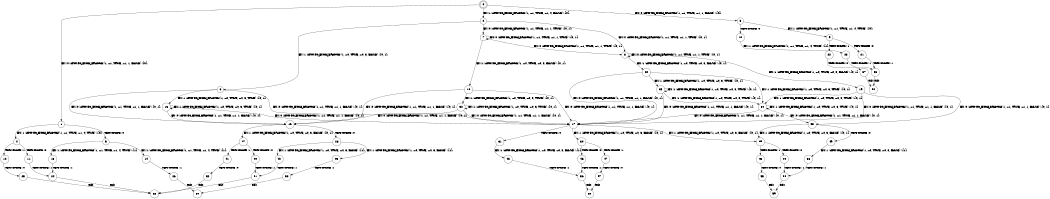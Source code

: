 digraph BCG {
size = "7, 10.5";
center = TRUE;
node [shape = circle];
0 [peripheries = 2];
0 -> 1 [label = "EX !0 !ATOMIC_EXCH_BRANCH (1, +1, TRUE, +1, 1, FALSE) !{0}"];
0 -> 2 [label = "EX !1 !ATOMIC_EXCH_BRANCH (1, +1, TRUE, +1, 4, FALSE) !{0}"];
0 -> 3 [label = "EX !0 !ATOMIC_EXCH_BRANCH (1, +1, TRUE, +1, 1, FALSE) !{0}"];
1 -> 4 [label = "EX !1 !ATOMIC_EXCH_BRANCH (1, +1, TRUE, +1, 4, TRUE) !{0}"];
1 -> 5 [label = "TERMINATE !0"];
2 -> 6 [label = "EX !1 !ATOMIC_EXCH_BRANCH (1, +0, TRUE, +0, 3, FALSE) !{0, 1}"];
2 -> 7 [label = "EX !0 !ATOMIC_EXCH_BRANCH (1, +1, TRUE, +1, 1, TRUE) !{0, 1}"];
2 -> 8 [label = "EX !0 !ATOMIC_EXCH_BRANCH (1, +1, TRUE, +1, 1, TRUE) !{0, 1}"];
3 -> 9 [label = "EX !1 !ATOMIC_EXCH_BRANCH (1, +1, TRUE, +1, 4, TRUE) !{0}"];
3 -> 10 [label = "TERMINATE !0"];
4 -> 11 [label = "TERMINATE !0"];
4 -> 12 [label = "TERMINATE !1"];
5 -> 13 [label = "EX !1 !ATOMIC_EXCH_BRANCH (1, +1, TRUE, +1, 4, TRUE) !{1}"];
5 -> 14 [label = "EX !1 !ATOMIC_EXCH_BRANCH (1, +1, TRUE, +1, 4, TRUE) !{1}"];
6 -> 15 [label = "EX !1 !ATOMIC_EXCH_BRANCH (1, +0, TRUE, +0, 3, TRUE) !{0, 1}"];
6 -> 16 [label = "EX !0 !ATOMIC_EXCH_BRANCH (1, +1, TRUE, +1, 1, FALSE) !{0, 1}"];
6 -> 17 [label = "EX !0 !ATOMIC_EXCH_BRANCH (1, +1, TRUE, +1, 1, FALSE) !{0, 1}"];
7 -> 7 [label = "EX !0 !ATOMIC_EXCH_BRANCH (1, +1, TRUE, +1, 1, TRUE) !{0, 1}"];
7 -> 18 [label = "EX !1 !ATOMIC_EXCH_BRANCH (1, +0, TRUE, +0, 3, FALSE) !{0, 1}"];
7 -> 8 [label = "EX !0 !ATOMIC_EXCH_BRANCH (1, +1, TRUE, +1, 1, TRUE) !{0, 1}"];
8 -> 19 [label = "EX !1 !ATOMIC_EXCH_BRANCH (1, +0, TRUE, +0, 3, FALSE) !{0, 1}"];
8 -> 8 [label = "EX !0 !ATOMIC_EXCH_BRANCH (1, +1, TRUE, +1, 1, TRUE) !{0, 1}"];
8 -> 20 [label = "EX !1 !ATOMIC_EXCH_BRANCH (1, +0, TRUE, +0, 3, FALSE) !{0, 1}"];
9 -> 21 [label = "TERMINATE !0"];
9 -> 22 [label = "TERMINATE !1"];
10 -> 23 [label = "EX !1 !ATOMIC_EXCH_BRANCH (1, +1, TRUE, +1, 4, TRUE) !{1}"];
11 -> 24 [label = "TERMINATE !1"];
12 -> 25 [label = "TERMINATE !0"];
13 -> 24 [label = "TERMINATE !1"];
14 -> 26 [label = "TERMINATE !1"];
15 -> 15 [label = "EX !1 !ATOMIC_EXCH_BRANCH (1, +0, TRUE, +0, 3, TRUE) !{0, 1}"];
15 -> 16 [label = "EX !0 !ATOMIC_EXCH_BRANCH (1, +1, TRUE, +1, 1, FALSE) !{0, 1}"];
15 -> 17 [label = "EX !0 !ATOMIC_EXCH_BRANCH (1, +1, TRUE, +1, 1, FALSE) !{0, 1}"];
16 -> 27 [label = "EX !1 !ATOMIC_EXCH_BRANCH (1, +0, TRUE, +0, 3, FALSE) !{0, 1}"];
16 -> 28 [label = "TERMINATE !0"];
17 -> 29 [label = "EX !1 !ATOMIC_EXCH_BRANCH (1, +0, TRUE, +0, 3, FALSE) !{0, 1}"];
17 -> 30 [label = "EX !1 !ATOMIC_EXCH_BRANCH (1, +0, TRUE, +0, 3, FALSE) !{0, 1}"];
17 -> 31 [label = "TERMINATE !0"];
18 -> 16 [label = "EX !0 !ATOMIC_EXCH_BRANCH (1, +1, TRUE, +1, 1, FALSE) !{0, 1}"];
18 -> 32 [label = "EX !1 !ATOMIC_EXCH_BRANCH (1, +0, TRUE, +0, 3, TRUE) !{0, 1}"];
18 -> 17 [label = "EX !0 !ATOMIC_EXCH_BRANCH (1, +1, TRUE, +1, 1, FALSE) !{0, 1}"];
19 -> 33 [label = "EX !0 !ATOMIC_EXCH_BRANCH (1, +1, TRUE, +1, 1, FALSE) !{0, 1}"];
19 -> 34 [label = "EX !1 !ATOMIC_EXCH_BRANCH (1, +0, TRUE, +0, 3, TRUE) !{0, 1}"];
19 -> 17 [label = "EX !0 !ATOMIC_EXCH_BRANCH (1, +1, TRUE, +1, 1, FALSE) !{0, 1}"];
20 -> 34 [label = "EX !1 !ATOMIC_EXCH_BRANCH (1, +0, TRUE, +0, 3, TRUE) !{0, 1}"];
20 -> 17 [label = "EX !0 !ATOMIC_EXCH_BRANCH (1, +1, TRUE, +1, 1, FALSE) !{0, 1}"];
20 -> 35 [label = "EX !1 !ATOMIC_EXCH_BRANCH (1, +0, TRUE, +0, 3, TRUE) !{0, 1}"];
21 -> 36 [label = "TERMINATE !1"];
22 -> 37 [label = "TERMINATE !0"];
23 -> 36 [label = "TERMINATE !1"];
24 -> 38 [label = "exit"];
25 -> 38 [label = "exit"];
26 -> 39 [label = "exit"];
27 -> 40 [label = "TERMINATE !0"];
27 -> 41 [label = "TERMINATE !1"];
28 -> 42 [label = "EX !1 !ATOMIC_EXCH_BRANCH (1, +0, TRUE, +0, 3, FALSE) !{1}"];
28 -> 43 [label = "EX !1 !ATOMIC_EXCH_BRANCH (1, +0, TRUE, +0, 3, FALSE) !{1}"];
29 -> 44 [label = "TERMINATE !0"];
29 -> 45 [label = "TERMINATE !1"];
30 -> 46 [label = "TERMINATE !0"];
30 -> 47 [label = "TERMINATE !1"];
31 -> 48 [label = "EX !1 !ATOMIC_EXCH_BRANCH (1, +0, TRUE, +0, 3, FALSE) !{1}"];
32 -> 16 [label = "EX !0 !ATOMIC_EXCH_BRANCH (1, +1, TRUE, +1, 1, FALSE) !{0, 1}"];
32 -> 32 [label = "EX !1 !ATOMIC_EXCH_BRANCH (1, +0, TRUE, +0, 3, TRUE) !{0, 1}"];
32 -> 17 [label = "EX !0 !ATOMIC_EXCH_BRANCH (1, +1, TRUE, +1, 1, FALSE) !{0, 1}"];
33 -> 29 [label = "EX !1 !ATOMIC_EXCH_BRANCH (1, +0, TRUE, +0, 3, FALSE) !{0, 1}"];
33 -> 49 [label = "TERMINATE !0"];
34 -> 33 [label = "EX !0 !ATOMIC_EXCH_BRANCH (1, +1, TRUE, +1, 1, FALSE) !{0, 1}"];
34 -> 34 [label = "EX !1 !ATOMIC_EXCH_BRANCH (1, +0, TRUE, +0, 3, TRUE) !{0, 1}"];
34 -> 17 [label = "EX !0 !ATOMIC_EXCH_BRANCH (1, +1, TRUE, +1, 1, FALSE) !{0, 1}"];
35 -> 34 [label = "EX !1 !ATOMIC_EXCH_BRANCH (1, +0, TRUE, +0, 3, TRUE) !{0, 1}"];
35 -> 17 [label = "EX !0 !ATOMIC_EXCH_BRANCH (1, +1, TRUE, +1, 1, FALSE) !{0, 1}"];
35 -> 35 [label = "EX !1 !ATOMIC_EXCH_BRANCH (1, +0, TRUE, +0, 3, TRUE) !{0, 1}"];
36 -> 50 [label = "exit"];
37 -> 50 [label = "exit"];
40 -> 51 [label = "TERMINATE !1"];
41 -> 52 [label = "TERMINATE !0"];
42 -> 51 [label = "TERMINATE !1"];
43 -> 53 [label = "TERMINATE !1"];
44 -> 54 [label = "TERMINATE !1"];
45 -> 55 [label = "TERMINATE !0"];
46 -> 56 [label = "TERMINATE !1"];
47 -> 57 [label = "TERMINATE !0"];
48 -> 56 [label = "TERMINATE !1"];
49 -> 58 [label = "EX !1 !ATOMIC_EXCH_BRANCH (1, +0, TRUE, +0, 3, FALSE) !{1}"];
51 -> 38 [label = "exit"];
52 -> 38 [label = "exit"];
53 -> 39 [label = "exit"];
54 -> 59 [label = "exit"];
55 -> 59 [label = "exit"];
56 -> 60 [label = "exit"];
57 -> 60 [label = "exit"];
58 -> 54 [label = "TERMINATE !1"];
}
